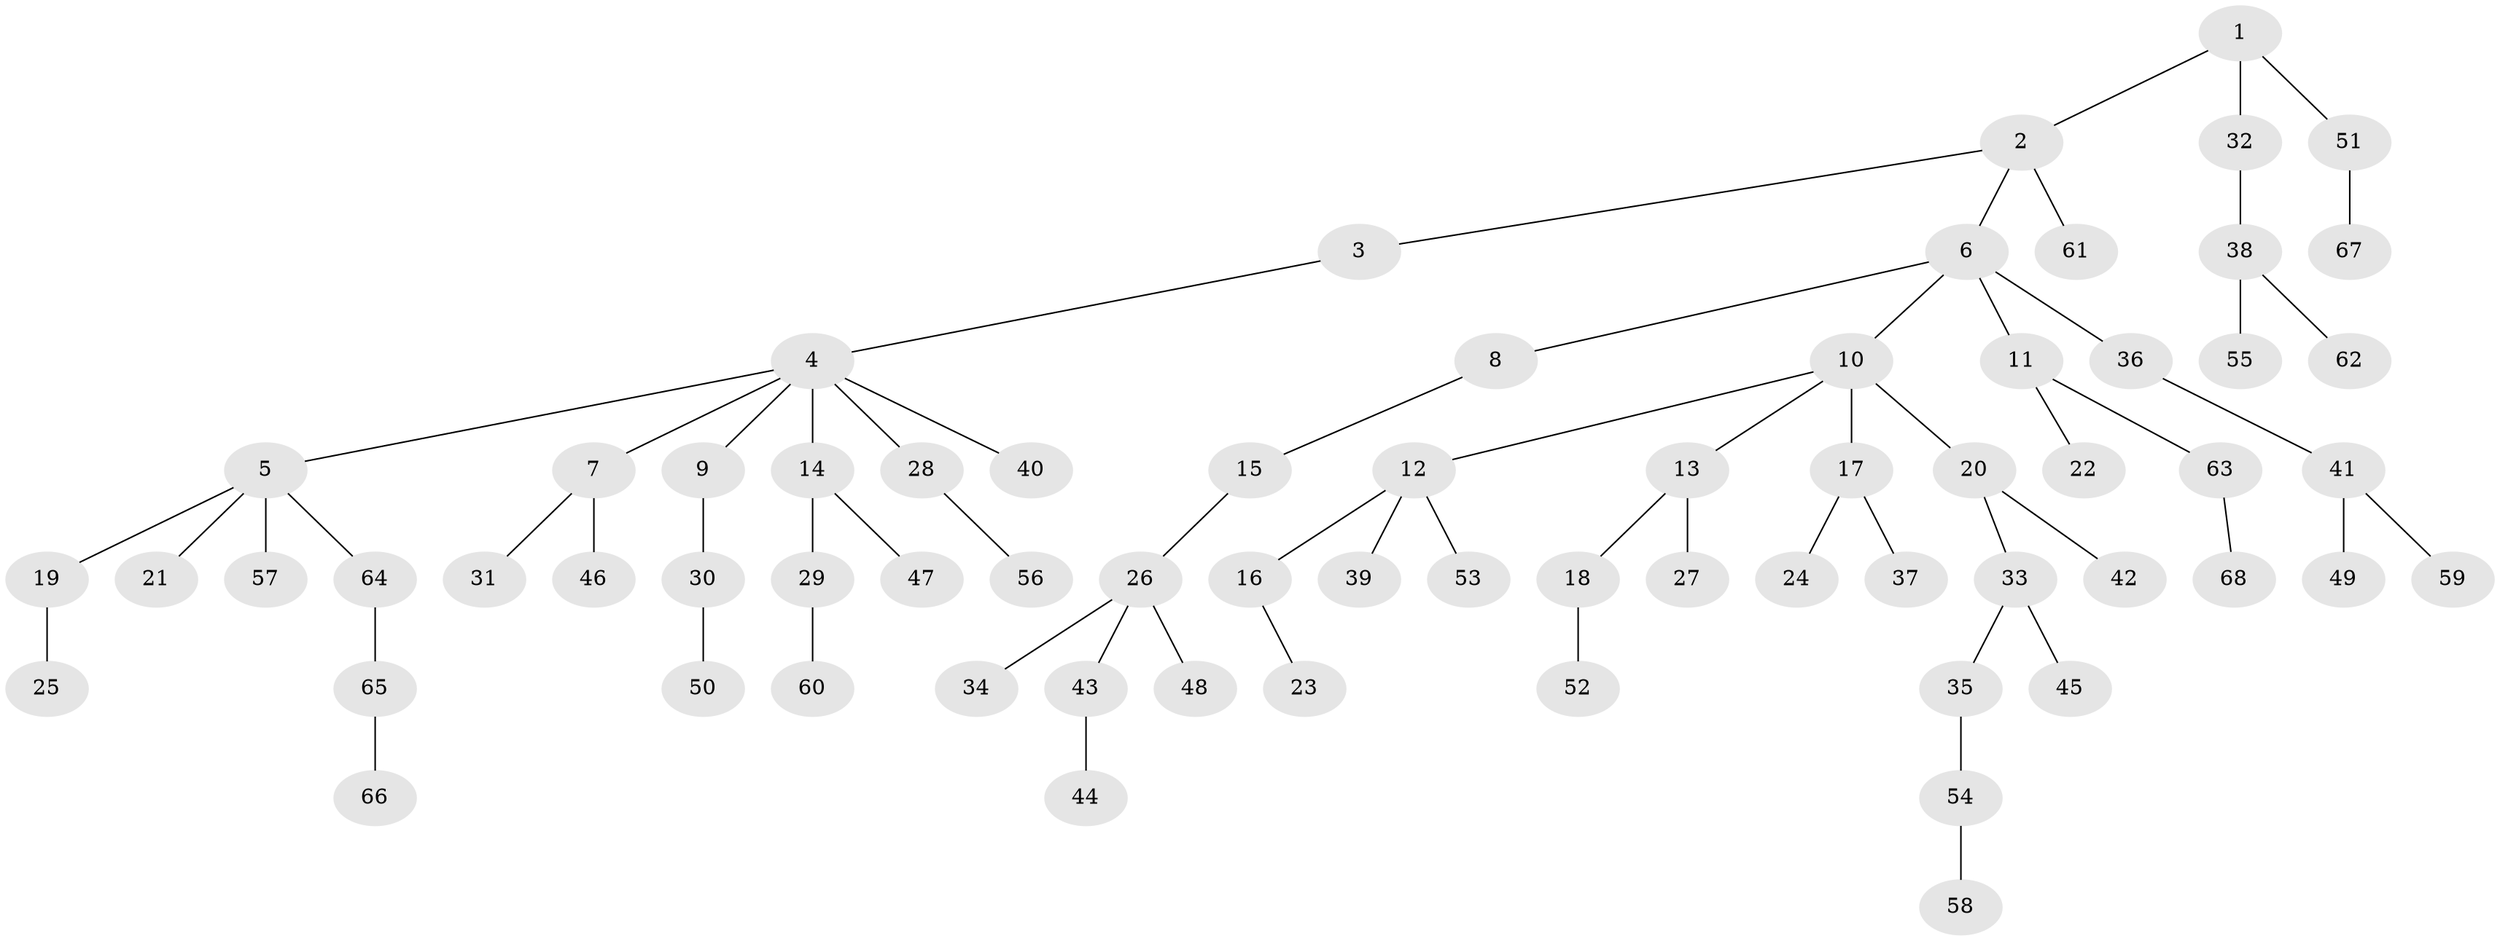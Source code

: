// Generated by graph-tools (version 1.1) at 2025/50/03/09/25 03:50:20]
// undirected, 68 vertices, 67 edges
graph export_dot {
graph [start="1"]
  node [color=gray90,style=filled];
  1;
  2;
  3;
  4;
  5;
  6;
  7;
  8;
  9;
  10;
  11;
  12;
  13;
  14;
  15;
  16;
  17;
  18;
  19;
  20;
  21;
  22;
  23;
  24;
  25;
  26;
  27;
  28;
  29;
  30;
  31;
  32;
  33;
  34;
  35;
  36;
  37;
  38;
  39;
  40;
  41;
  42;
  43;
  44;
  45;
  46;
  47;
  48;
  49;
  50;
  51;
  52;
  53;
  54;
  55;
  56;
  57;
  58;
  59;
  60;
  61;
  62;
  63;
  64;
  65;
  66;
  67;
  68;
  1 -- 2;
  1 -- 32;
  1 -- 51;
  2 -- 3;
  2 -- 6;
  2 -- 61;
  3 -- 4;
  4 -- 5;
  4 -- 7;
  4 -- 9;
  4 -- 14;
  4 -- 28;
  4 -- 40;
  5 -- 19;
  5 -- 21;
  5 -- 57;
  5 -- 64;
  6 -- 8;
  6 -- 10;
  6 -- 11;
  6 -- 36;
  7 -- 31;
  7 -- 46;
  8 -- 15;
  9 -- 30;
  10 -- 12;
  10 -- 13;
  10 -- 17;
  10 -- 20;
  11 -- 22;
  11 -- 63;
  12 -- 16;
  12 -- 39;
  12 -- 53;
  13 -- 18;
  13 -- 27;
  14 -- 29;
  14 -- 47;
  15 -- 26;
  16 -- 23;
  17 -- 24;
  17 -- 37;
  18 -- 52;
  19 -- 25;
  20 -- 33;
  20 -- 42;
  26 -- 34;
  26 -- 43;
  26 -- 48;
  28 -- 56;
  29 -- 60;
  30 -- 50;
  32 -- 38;
  33 -- 35;
  33 -- 45;
  35 -- 54;
  36 -- 41;
  38 -- 55;
  38 -- 62;
  41 -- 49;
  41 -- 59;
  43 -- 44;
  51 -- 67;
  54 -- 58;
  63 -- 68;
  64 -- 65;
  65 -- 66;
}
